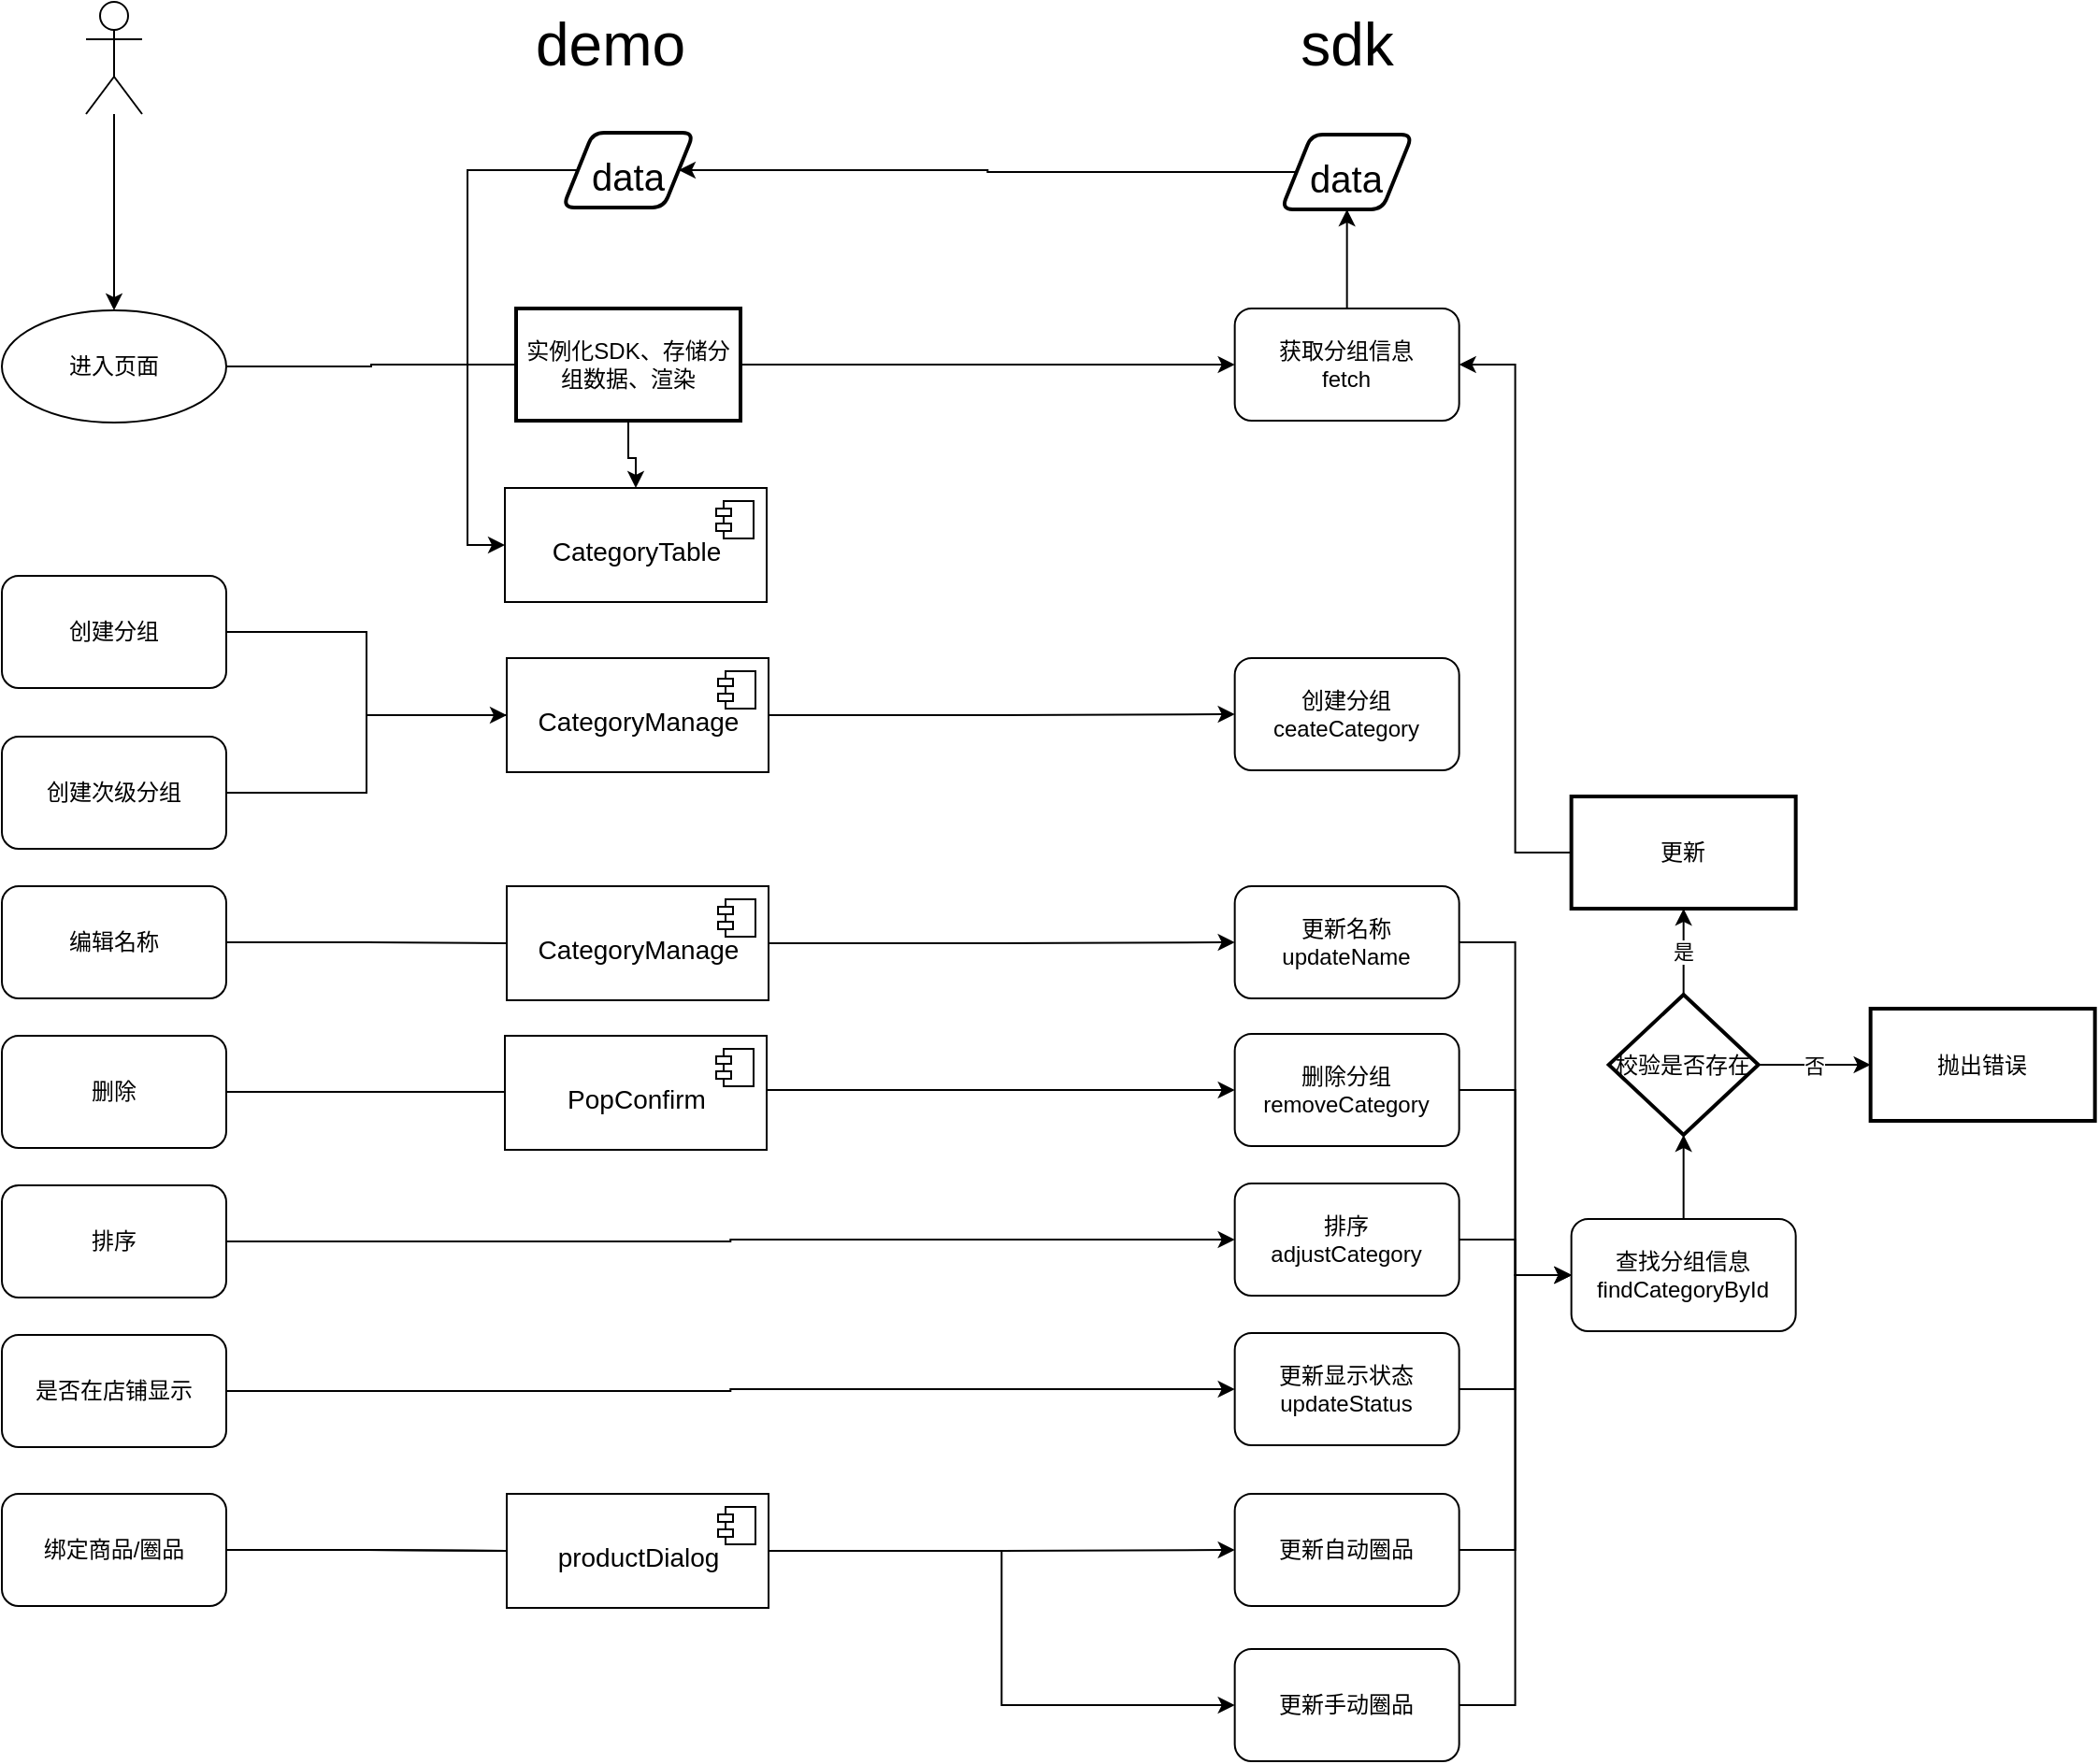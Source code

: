 <mxfile version="16.5.5" type="github">
  <diagram id="prtHgNgQTEPvFCAcTncT" name="Page-1">
    <mxGraphModel dx="1623" dy="905" grid="1" gridSize="10" guides="1" tooltips="1" connect="1" arrows="1" fold="1" page="1" pageScale="1" pageWidth="827" pageHeight="1169" math="0" shadow="0">
      <root>
        <mxCell id="0" />
        <mxCell id="1" parent="0" />
        <mxCell id="MmXLAwVcXEivRW8_NUiU-73" style="edgeStyle=orthogonalEdgeStyle;rounded=0;orthogonalLoop=1;jettySize=auto;html=1;entryX=0;entryY=0.5;entryDx=0;entryDy=0;fontSize=20;" edge="1" parent="1" source="MmXLAwVcXEivRW8_NUiU-14" target="MmXLAwVcXEivRW8_NUiU-69">
          <mxGeometry relative="1" as="geometry" />
        </mxCell>
        <mxCell id="MmXLAwVcXEivRW8_NUiU-14" value="创建分组" style="rounded=1;whiteSpace=wrap;html=1;" vertex="1" parent="1">
          <mxGeometry x="40" y="357" width="120" height="60" as="geometry" />
        </mxCell>
        <mxCell id="MmXLAwVcXEivRW8_NUiU-16" value="创建次级分组" style="rounded=1;whiteSpace=wrap;html=1;" vertex="1" parent="1">
          <mxGeometry x="40" y="443" width="120" height="60" as="geometry" />
        </mxCell>
        <mxCell id="MmXLAwVcXEivRW8_NUiU-37" style="edgeStyle=orthogonalEdgeStyle;rounded=0;orthogonalLoop=1;jettySize=auto;html=1;entryX=0;entryY=0.5;entryDx=0;entryDy=0;startArrow=none;" edge="1" parent="1" source="MmXLAwVcXEivRW8_NUiU-89" target="MmXLAwVcXEivRW8_NUiU-35">
          <mxGeometry relative="1" as="geometry" />
        </mxCell>
        <mxCell id="MmXLAwVcXEivRW8_NUiU-88" style="edgeStyle=orthogonalEdgeStyle;rounded=0;orthogonalLoop=1;jettySize=auto;html=1;entryX=0;entryY=0.5;entryDx=0;entryDy=0;fontSize=14;startArrow=none;" edge="1" parent="1" source="MmXLAwVcXEivRW8_NUiU-89" target="MmXLAwVcXEivRW8_NUiU-36">
          <mxGeometry relative="1" as="geometry" />
        </mxCell>
        <mxCell id="MmXLAwVcXEivRW8_NUiU-18" value="绑定商品/圈品" style="rounded=1;whiteSpace=wrap;html=1;" vertex="1" parent="1">
          <mxGeometry x="40" y="848" width="120" height="60" as="geometry" />
        </mxCell>
        <mxCell id="MmXLAwVcXEivRW8_NUiU-42" style="edgeStyle=orthogonalEdgeStyle;rounded=0;orthogonalLoop=1;jettySize=auto;html=1;entryX=0;entryY=0.5;entryDx=0;entryDy=0;" edge="1" parent="1" source="MmXLAwVcXEivRW8_NUiU-19" target="MmXLAwVcXEivRW8_NUiU-34">
          <mxGeometry relative="1" as="geometry" />
        </mxCell>
        <mxCell id="MmXLAwVcXEivRW8_NUiU-19" value="是否在店铺显示" style="rounded=1;whiteSpace=wrap;html=1;" vertex="1" parent="1">
          <mxGeometry x="40" y="763" width="120" height="60" as="geometry" />
        </mxCell>
        <mxCell id="MmXLAwVcXEivRW8_NUiU-40" style="edgeStyle=orthogonalEdgeStyle;rounded=0;orthogonalLoop=1;jettySize=auto;html=1;entryX=0;entryY=0.5;entryDx=0;entryDy=0;" edge="1" parent="1" source="MmXLAwVcXEivRW8_NUiU-20" target="MmXLAwVcXEivRW8_NUiU-32">
          <mxGeometry relative="1" as="geometry" />
        </mxCell>
        <mxCell id="MmXLAwVcXEivRW8_NUiU-20" value="删除" style="rounded=1;whiteSpace=wrap;html=1;" vertex="1" parent="1">
          <mxGeometry x="40" y="603" width="120" height="60" as="geometry" />
        </mxCell>
        <mxCell id="MmXLAwVcXEivRW8_NUiU-39" style="edgeStyle=orthogonalEdgeStyle;rounded=0;orthogonalLoop=1;jettySize=auto;html=1;startArrow=none;" edge="1" parent="1" source="MmXLAwVcXEivRW8_NUiU-76" target="MmXLAwVcXEivRW8_NUiU-31">
          <mxGeometry relative="1" as="geometry" />
        </mxCell>
        <mxCell id="MmXLAwVcXEivRW8_NUiU-21" value="编辑名称" style="rounded=1;whiteSpace=wrap;html=1;" vertex="1" parent="1">
          <mxGeometry x="40" y="523" width="120" height="60" as="geometry" />
        </mxCell>
        <mxCell id="MmXLAwVcXEivRW8_NUiU-41" style="edgeStyle=orthogonalEdgeStyle;rounded=0;orthogonalLoop=1;jettySize=auto;html=1;entryX=0;entryY=0.5;entryDx=0;entryDy=0;" edge="1" parent="1" source="MmXLAwVcXEivRW8_NUiU-22" target="MmXLAwVcXEivRW8_NUiU-33">
          <mxGeometry relative="1" as="geometry" />
        </mxCell>
        <mxCell id="MmXLAwVcXEivRW8_NUiU-22" value="排序" style="rounded=1;whiteSpace=wrap;html=1;" vertex="1" parent="1">
          <mxGeometry x="40" y="683" width="120" height="60" as="geometry" />
        </mxCell>
        <mxCell id="MmXLAwVcXEivRW8_NUiU-23" value="&lt;font style=&quot;font-size: 32px&quot;&gt;sdk&lt;/font&gt;" style="text;html=1;align=center;verticalAlign=middle;resizable=0;points=[];autosize=1;strokeColor=none;fillColor=none;" vertex="1" parent="1">
          <mxGeometry x="724.33" y="58" width="70" height="30" as="geometry" />
        </mxCell>
        <mxCell id="MmXLAwVcXEivRW8_NUiU-64" value="" style="edgeStyle=orthogonalEdgeStyle;rounded=0;orthogonalLoop=1;jettySize=auto;html=1;fontSize=20;" edge="1" parent="1" source="MmXLAwVcXEivRW8_NUiU-24" target="MmXLAwVcXEivRW8_NUiU-63">
          <mxGeometry relative="1" as="geometry" />
        </mxCell>
        <mxCell id="MmXLAwVcXEivRW8_NUiU-24" value="获取分组信息&lt;br&gt;fetch" style="rounded=1;whiteSpace=wrap;html=1;" vertex="1" parent="1">
          <mxGeometry x="699.33" y="214" width="120" height="60" as="geometry" />
        </mxCell>
        <mxCell id="MmXLAwVcXEivRW8_NUiU-26" style="edgeStyle=orthogonalEdgeStyle;rounded=0;orthogonalLoop=1;jettySize=auto;html=1;entryX=0;entryY=0.5;entryDx=0;entryDy=0;startArrow=none;" edge="1" parent="1" source="MmXLAwVcXEivRW8_NUiU-58" target="MmXLAwVcXEivRW8_NUiU-24">
          <mxGeometry relative="1" as="geometry" />
        </mxCell>
        <mxCell id="MmXLAwVcXEivRW8_NUiU-25" value="进入页面" style="ellipse;whiteSpace=wrap;html=1;" vertex="1" parent="1">
          <mxGeometry x="40" y="215" width="120" height="60" as="geometry" />
        </mxCell>
        <mxCell id="MmXLAwVcXEivRW8_NUiU-27" value="创建分组&lt;br&gt;ceateCategory" style="rounded=1;whiteSpace=wrap;html=1;" vertex="1" parent="1">
          <mxGeometry x="699.33" y="401" width="120" height="60" as="geometry" />
        </mxCell>
        <mxCell id="MmXLAwVcXEivRW8_NUiU-44" style="edgeStyle=orthogonalEdgeStyle;rounded=0;orthogonalLoop=1;jettySize=auto;html=1;entryX=0;entryY=0.5;entryDx=0;entryDy=0;" edge="1" parent="1" source="MmXLAwVcXEivRW8_NUiU-31" target="MmXLAwVcXEivRW8_NUiU-43">
          <mxGeometry relative="1" as="geometry" />
        </mxCell>
        <mxCell id="MmXLAwVcXEivRW8_NUiU-31" value="更新名称&lt;br&gt;updateName" style="rounded=1;whiteSpace=wrap;html=1;" vertex="1" parent="1">
          <mxGeometry x="699.33" y="523" width="120" height="60" as="geometry" />
        </mxCell>
        <mxCell id="MmXLAwVcXEivRW8_NUiU-45" style="edgeStyle=orthogonalEdgeStyle;rounded=0;orthogonalLoop=1;jettySize=auto;html=1;entryX=0;entryY=0.5;entryDx=0;entryDy=0;" edge="1" parent="1" source="MmXLAwVcXEivRW8_NUiU-32" target="MmXLAwVcXEivRW8_NUiU-43">
          <mxGeometry relative="1" as="geometry" />
        </mxCell>
        <mxCell id="MmXLAwVcXEivRW8_NUiU-32" value="删除分组&lt;br&gt;removeCategory" style="rounded=1;whiteSpace=wrap;html=1;" vertex="1" parent="1">
          <mxGeometry x="699.33" y="602" width="120" height="60" as="geometry" />
        </mxCell>
        <mxCell id="MmXLAwVcXEivRW8_NUiU-46" style="edgeStyle=orthogonalEdgeStyle;rounded=0;orthogonalLoop=1;jettySize=auto;html=1;entryX=0;entryY=0.5;entryDx=0;entryDy=0;" edge="1" parent="1" source="MmXLAwVcXEivRW8_NUiU-33" target="MmXLAwVcXEivRW8_NUiU-43">
          <mxGeometry relative="1" as="geometry" />
        </mxCell>
        <mxCell id="MmXLAwVcXEivRW8_NUiU-33" value="排序&lt;br&gt;adjustCategory" style="rounded=1;whiteSpace=wrap;html=1;" vertex="1" parent="1">
          <mxGeometry x="699.33" y="682" width="120" height="60" as="geometry" />
        </mxCell>
        <mxCell id="MmXLAwVcXEivRW8_NUiU-47" style="edgeStyle=orthogonalEdgeStyle;rounded=0;orthogonalLoop=1;jettySize=auto;html=1;entryX=0;entryY=0.5;entryDx=0;entryDy=0;" edge="1" parent="1" source="MmXLAwVcXEivRW8_NUiU-34" target="MmXLAwVcXEivRW8_NUiU-43">
          <mxGeometry relative="1" as="geometry" />
        </mxCell>
        <mxCell id="MmXLAwVcXEivRW8_NUiU-34" value="更新显示状态&lt;br&gt;updateStatus" style="rounded=1;whiteSpace=wrap;html=1;" vertex="1" parent="1">
          <mxGeometry x="699.33" y="762" width="120" height="60" as="geometry" />
        </mxCell>
        <mxCell id="MmXLAwVcXEivRW8_NUiU-48" style="edgeStyle=orthogonalEdgeStyle;rounded=0;orthogonalLoop=1;jettySize=auto;html=1;entryX=0;entryY=0.5;entryDx=0;entryDy=0;" edge="1" parent="1" source="MmXLAwVcXEivRW8_NUiU-35" target="MmXLAwVcXEivRW8_NUiU-43">
          <mxGeometry relative="1" as="geometry" />
        </mxCell>
        <mxCell id="MmXLAwVcXEivRW8_NUiU-35" value="更新自动圈品" style="rounded=1;whiteSpace=wrap;html=1;" vertex="1" parent="1">
          <mxGeometry x="699.33" y="848" width="120" height="60" as="geometry" />
        </mxCell>
        <mxCell id="MmXLAwVcXEivRW8_NUiU-49" style="edgeStyle=orthogonalEdgeStyle;rounded=0;orthogonalLoop=1;jettySize=auto;html=1;entryX=0;entryY=0.5;entryDx=0;entryDy=0;" edge="1" parent="1" source="MmXLAwVcXEivRW8_NUiU-36" target="MmXLAwVcXEivRW8_NUiU-43">
          <mxGeometry relative="1" as="geometry" />
        </mxCell>
        <mxCell id="MmXLAwVcXEivRW8_NUiU-36" value="更新手动圈品" style="rounded=1;whiteSpace=wrap;html=1;" vertex="1" parent="1">
          <mxGeometry x="699.33" y="931" width="120" height="60" as="geometry" />
        </mxCell>
        <mxCell id="MmXLAwVcXEivRW8_NUiU-51" style="edgeStyle=orthogonalEdgeStyle;rounded=0;orthogonalLoop=1;jettySize=auto;html=1;" edge="1" parent="1" source="MmXLAwVcXEivRW8_NUiU-43" target="MmXLAwVcXEivRW8_NUiU-50">
          <mxGeometry relative="1" as="geometry" />
        </mxCell>
        <mxCell id="MmXLAwVcXEivRW8_NUiU-43" value="查找分组信息&lt;br&gt;findCategoryById" style="rounded=1;whiteSpace=wrap;html=1;" vertex="1" parent="1">
          <mxGeometry x="879.33" y="701" width="120" height="60" as="geometry" />
        </mxCell>
        <mxCell id="MmXLAwVcXEivRW8_NUiU-53" value="否" style="edgeStyle=orthogonalEdgeStyle;rounded=0;orthogonalLoop=1;jettySize=auto;html=1;" edge="1" parent="1" source="MmXLAwVcXEivRW8_NUiU-50" target="MmXLAwVcXEivRW8_NUiU-52">
          <mxGeometry relative="1" as="geometry" />
        </mxCell>
        <mxCell id="MmXLAwVcXEivRW8_NUiU-55" value="是" style="edgeStyle=orthogonalEdgeStyle;rounded=0;orthogonalLoop=1;jettySize=auto;html=1;" edge="1" parent="1" source="MmXLAwVcXEivRW8_NUiU-50" target="MmXLAwVcXEivRW8_NUiU-54">
          <mxGeometry relative="1" as="geometry" />
        </mxCell>
        <mxCell id="MmXLAwVcXEivRW8_NUiU-50" value="校验是否存在" style="strokeWidth=2;html=1;shape=mxgraph.flowchart.decision;whiteSpace=wrap;" vertex="1" parent="1">
          <mxGeometry x="899.33" y="581" width="80" height="75" as="geometry" />
        </mxCell>
        <mxCell id="MmXLAwVcXEivRW8_NUiU-52" value="抛出错误" style="whiteSpace=wrap;html=1;strokeWidth=2;" vertex="1" parent="1">
          <mxGeometry x="1039.33" y="588.5" width="120" height="60" as="geometry" />
        </mxCell>
        <mxCell id="MmXLAwVcXEivRW8_NUiU-56" style="edgeStyle=orthogonalEdgeStyle;rounded=0;orthogonalLoop=1;jettySize=auto;html=1;entryX=1;entryY=0.5;entryDx=0;entryDy=0;" edge="1" parent="1" source="MmXLAwVcXEivRW8_NUiU-54" target="MmXLAwVcXEivRW8_NUiU-24">
          <mxGeometry relative="1" as="geometry">
            <mxPoint x="949.33" y="338" as="targetPoint" />
          </mxGeometry>
        </mxCell>
        <mxCell id="MmXLAwVcXEivRW8_NUiU-54" value="更新" style="whiteSpace=wrap;html=1;strokeWidth=2;" vertex="1" parent="1">
          <mxGeometry x="879.33" y="475" width="120" height="60" as="geometry" />
        </mxCell>
        <mxCell id="MmXLAwVcXEivRW8_NUiU-57" value="&lt;font style=&quot;font-size: 32px&quot;&gt;demo&lt;/font&gt;" style="text;html=1;align=center;verticalAlign=middle;resizable=0;points=[];autosize=1;strokeColor=none;fillColor=none;" vertex="1" parent="1">
          <mxGeometry x="315.0" y="58" width="100" height="30" as="geometry" />
        </mxCell>
        <mxCell id="MmXLAwVcXEivRW8_NUiU-81" value="" style="edgeStyle=orthogonalEdgeStyle;rounded=0;orthogonalLoop=1;jettySize=auto;html=1;fontSize=14;" edge="1" parent="1" source="MmXLAwVcXEivRW8_NUiU-58" target="MmXLAwVcXEivRW8_NUiU-79">
          <mxGeometry relative="1" as="geometry" />
        </mxCell>
        <mxCell id="MmXLAwVcXEivRW8_NUiU-58" value="实例化SDK、存储分组数据、渲染" style="whiteSpace=wrap;html=1;strokeWidth=2;" vertex="1" parent="1">
          <mxGeometry x="315.0" y="214" width="120" height="60" as="geometry" />
        </mxCell>
        <mxCell id="MmXLAwVcXEivRW8_NUiU-59" value="" style="edgeStyle=orthogonalEdgeStyle;rounded=0;orthogonalLoop=1;jettySize=auto;html=1;entryX=0;entryY=0.5;entryDx=0;entryDy=0;endArrow=none;" edge="1" parent="1" source="MmXLAwVcXEivRW8_NUiU-25" target="MmXLAwVcXEivRW8_NUiU-58">
          <mxGeometry relative="1" as="geometry">
            <mxPoint x="160" y="245" as="sourcePoint" />
            <mxPoint x="699.33" y="244" as="targetPoint" />
          </mxGeometry>
        </mxCell>
        <mxCell id="MmXLAwVcXEivRW8_NUiU-61" value="" style="edgeStyle=orthogonalEdgeStyle;rounded=0;orthogonalLoop=1;jettySize=auto;html=1;fontSize=32;" edge="1" parent="1" source="MmXLAwVcXEivRW8_NUiU-60" target="MmXLAwVcXEivRW8_NUiU-25">
          <mxGeometry relative="1" as="geometry" />
        </mxCell>
        <mxCell id="MmXLAwVcXEivRW8_NUiU-60" value="" style="shape=umlActor;verticalLabelPosition=bottom;verticalAlign=top;html=1;outlineConnect=0;fontSize=32;" vertex="1" parent="1">
          <mxGeometry x="85" y="50" width="30" height="60" as="geometry" />
        </mxCell>
        <mxCell id="MmXLAwVcXEivRW8_NUiU-67" style="edgeStyle=orthogonalEdgeStyle;rounded=0;orthogonalLoop=1;jettySize=auto;html=1;entryX=1;entryY=0.5;entryDx=0;entryDy=0;fontSize=20;" edge="1" parent="1" source="MmXLAwVcXEivRW8_NUiU-63" target="MmXLAwVcXEivRW8_NUiU-65">
          <mxGeometry relative="1" as="geometry" />
        </mxCell>
        <mxCell id="MmXLAwVcXEivRW8_NUiU-63" value="&lt;font style=&quot;font-size: 20px&quot;&gt;data&lt;/font&gt;" style="shape=parallelogram;html=1;strokeWidth=2;perimeter=parallelogramPerimeter;whiteSpace=wrap;rounded=1;arcSize=12;size=0.23;fontSize=32;" vertex="1" parent="1">
          <mxGeometry x="724.33" y="121" width="70" height="40" as="geometry" />
        </mxCell>
        <mxCell id="MmXLAwVcXEivRW8_NUiU-82" style="edgeStyle=orthogonalEdgeStyle;rounded=0;orthogonalLoop=1;jettySize=auto;html=1;entryX=0;entryY=0.5;entryDx=0;entryDy=0;fontSize=14;" edge="1" parent="1" source="MmXLAwVcXEivRW8_NUiU-65" target="MmXLAwVcXEivRW8_NUiU-79">
          <mxGeometry relative="1" as="geometry">
            <Array as="points">
              <mxPoint x="289" y="140" />
              <mxPoint x="289" y="341" />
            </Array>
          </mxGeometry>
        </mxCell>
        <mxCell id="MmXLAwVcXEivRW8_NUiU-65" value="&lt;font style=&quot;font-size: 20px&quot;&gt;data&lt;/font&gt;" style="shape=parallelogram;html=1;strokeWidth=2;perimeter=parallelogramPerimeter;whiteSpace=wrap;rounded=1;arcSize=12;size=0.23;fontSize=32;" vertex="1" parent="1">
          <mxGeometry x="340.0" y="120" width="70" height="40" as="geometry" />
        </mxCell>
        <mxCell id="MmXLAwVcXEivRW8_NUiU-74" style="edgeStyle=orthogonalEdgeStyle;rounded=0;orthogonalLoop=1;jettySize=auto;html=1;entryX=0;entryY=0.5;entryDx=0;entryDy=0;fontSize=20;" edge="1" parent="1" source="MmXLAwVcXEivRW8_NUiU-69" target="MmXLAwVcXEivRW8_NUiU-27">
          <mxGeometry relative="1" as="geometry" />
        </mxCell>
        <mxCell id="MmXLAwVcXEivRW8_NUiU-69" value="&lt;font style=&quot;font-size: 14px&quot;&gt;CategoryManage&lt;/font&gt;" style="html=1;dropTarget=0;fontSize=20;" vertex="1" parent="1">
          <mxGeometry x="310" y="401" width="140" height="61" as="geometry" />
        </mxCell>
        <mxCell id="MmXLAwVcXEivRW8_NUiU-70" value="" style="shape=module;jettyWidth=8;jettyHeight=4;fontSize=20;" vertex="1" parent="MmXLAwVcXEivRW8_NUiU-69">
          <mxGeometry x="1" width="20" height="20" relative="1" as="geometry">
            <mxPoint x="-27" y="7" as="offset" />
          </mxGeometry>
        </mxCell>
        <mxCell id="MmXLAwVcXEivRW8_NUiU-71" value="" style="edgeStyle=orthogonalEdgeStyle;rounded=0;orthogonalLoop=1;jettySize=auto;html=1;entryX=0;entryY=0.5;entryDx=0;entryDy=0;endArrow=none;" edge="1" parent="1" source="MmXLAwVcXEivRW8_NUiU-16" target="MmXLAwVcXEivRW8_NUiU-69">
          <mxGeometry relative="1" as="geometry">
            <mxPoint x="160" y="473.0" as="sourcePoint" />
            <mxPoint x="699.33" y="431" as="targetPoint" />
            <Array as="points" />
          </mxGeometry>
        </mxCell>
        <mxCell id="MmXLAwVcXEivRW8_NUiU-76" value="&lt;font style=&quot;font-size: 14px&quot;&gt;CategoryManage&lt;/font&gt;" style="html=1;dropTarget=0;fontSize=20;" vertex="1" parent="1">
          <mxGeometry x="310" y="523" width="140" height="61" as="geometry" />
        </mxCell>
        <mxCell id="MmXLAwVcXEivRW8_NUiU-77" value="" style="shape=module;jettyWidth=8;jettyHeight=4;fontSize=20;" vertex="1" parent="MmXLAwVcXEivRW8_NUiU-76">
          <mxGeometry x="1" width="20" height="20" relative="1" as="geometry">
            <mxPoint x="-27" y="7" as="offset" />
          </mxGeometry>
        </mxCell>
        <mxCell id="MmXLAwVcXEivRW8_NUiU-78" value="" style="edgeStyle=orthogonalEdgeStyle;rounded=0;orthogonalLoop=1;jettySize=auto;html=1;endArrow=none;" edge="1" parent="1" source="MmXLAwVcXEivRW8_NUiU-21" target="MmXLAwVcXEivRW8_NUiU-76">
          <mxGeometry relative="1" as="geometry">
            <mxPoint x="160" y="553.0" as="sourcePoint" />
            <mxPoint x="699.33" y="552" as="targetPoint" />
          </mxGeometry>
        </mxCell>
        <mxCell id="MmXLAwVcXEivRW8_NUiU-79" value="&lt;font style=&quot;font-size: 14px&quot;&gt;CategoryTable&lt;br&gt;&lt;/font&gt;" style="html=1;dropTarget=0;fontSize=20;" vertex="1" parent="1">
          <mxGeometry x="309" y="310" width="140" height="61" as="geometry" />
        </mxCell>
        <mxCell id="MmXLAwVcXEivRW8_NUiU-80" value="" style="shape=module;jettyWidth=8;jettyHeight=4;fontSize=20;" vertex="1" parent="MmXLAwVcXEivRW8_NUiU-79">
          <mxGeometry x="1" width="20" height="20" relative="1" as="geometry">
            <mxPoint x="-27" y="7" as="offset" />
          </mxGeometry>
        </mxCell>
        <mxCell id="MmXLAwVcXEivRW8_NUiU-83" value="&lt;font style=&quot;font-size: 14px&quot;&gt;PopConfirm&lt;/font&gt;" style="html=1;dropTarget=0;fontSize=20;" vertex="1" parent="1">
          <mxGeometry x="309" y="603" width="140" height="61" as="geometry" />
        </mxCell>
        <mxCell id="MmXLAwVcXEivRW8_NUiU-84" value="" style="shape=module;jettyWidth=8;jettyHeight=4;fontSize=20;" vertex="1" parent="MmXLAwVcXEivRW8_NUiU-83">
          <mxGeometry x="1" width="20" height="20" relative="1" as="geometry">
            <mxPoint x="-27" y="7" as="offset" />
          </mxGeometry>
        </mxCell>
        <mxCell id="MmXLAwVcXEivRW8_NUiU-91" value="" style="edgeStyle=orthogonalEdgeStyle;rounded=0;orthogonalLoop=1;jettySize=auto;html=1;entryX=0;entryY=0.5;entryDx=0;entryDy=0;fontSize=14;endArrow=none;" edge="1" parent="1" source="MmXLAwVcXEivRW8_NUiU-18" target="MmXLAwVcXEivRW8_NUiU-89">
          <mxGeometry relative="1" as="geometry">
            <mxPoint x="160" y="878" as="sourcePoint" />
            <mxPoint x="699.33" y="961.0" as="targetPoint" />
          </mxGeometry>
        </mxCell>
        <mxCell id="MmXLAwVcXEivRW8_NUiU-89" value="&lt;font style=&quot;font-size: 14px&quot;&gt;productDialog&lt;br&gt;&lt;/font&gt;" style="html=1;dropTarget=0;fontSize=20;" vertex="1" parent="1">
          <mxGeometry x="310" y="848" width="140" height="61" as="geometry" />
        </mxCell>
        <mxCell id="MmXLAwVcXEivRW8_NUiU-90" value="" style="shape=module;jettyWidth=8;jettyHeight=4;fontSize=20;" vertex="1" parent="MmXLAwVcXEivRW8_NUiU-89">
          <mxGeometry x="1" width="20" height="20" relative="1" as="geometry">
            <mxPoint x="-27" y="7" as="offset" />
          </mxGeometry>
        </mxCell>
        <mxCell id="MmXLAwVcXEivRW8_NUiU-92" value="" style="edgeStyle=orthogonalEdgeStyle;rounded=0;orthogonalLoop=1;jettySize=auto;html=1;entryX=0;entryY=0.5;entryDx=0;entryDy=0;endArrow=none;" edge="1" parent="1" source="MmXLAwVcXEivRW8_NUiU-18" target="MmXLAwVcXEivRW8_NUiU-89">
          <mxGeometry relative="1" as="geometry">
            <mxPoint x="160" y="878" as="sourcePoint" />
            <mxPoint x="699.33" y="877" as="targetPoint" />
          </mxGeometry>
        </mxCell>
      </root>
    </mxGraphModel>
  </diagram>
</mxfile>

